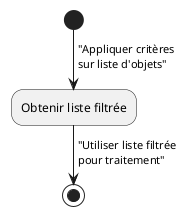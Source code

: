 @startuml
start
-> "Créer liste d'objets\n(EGE)";
-> "Définir critères\n(Criterium)";
-> "Appliquer critères\nsur liste d'objets";
:Obtenir liste filtrée;
-> "Utiliser liste filtrée\npour traitement";
stop
@enduml